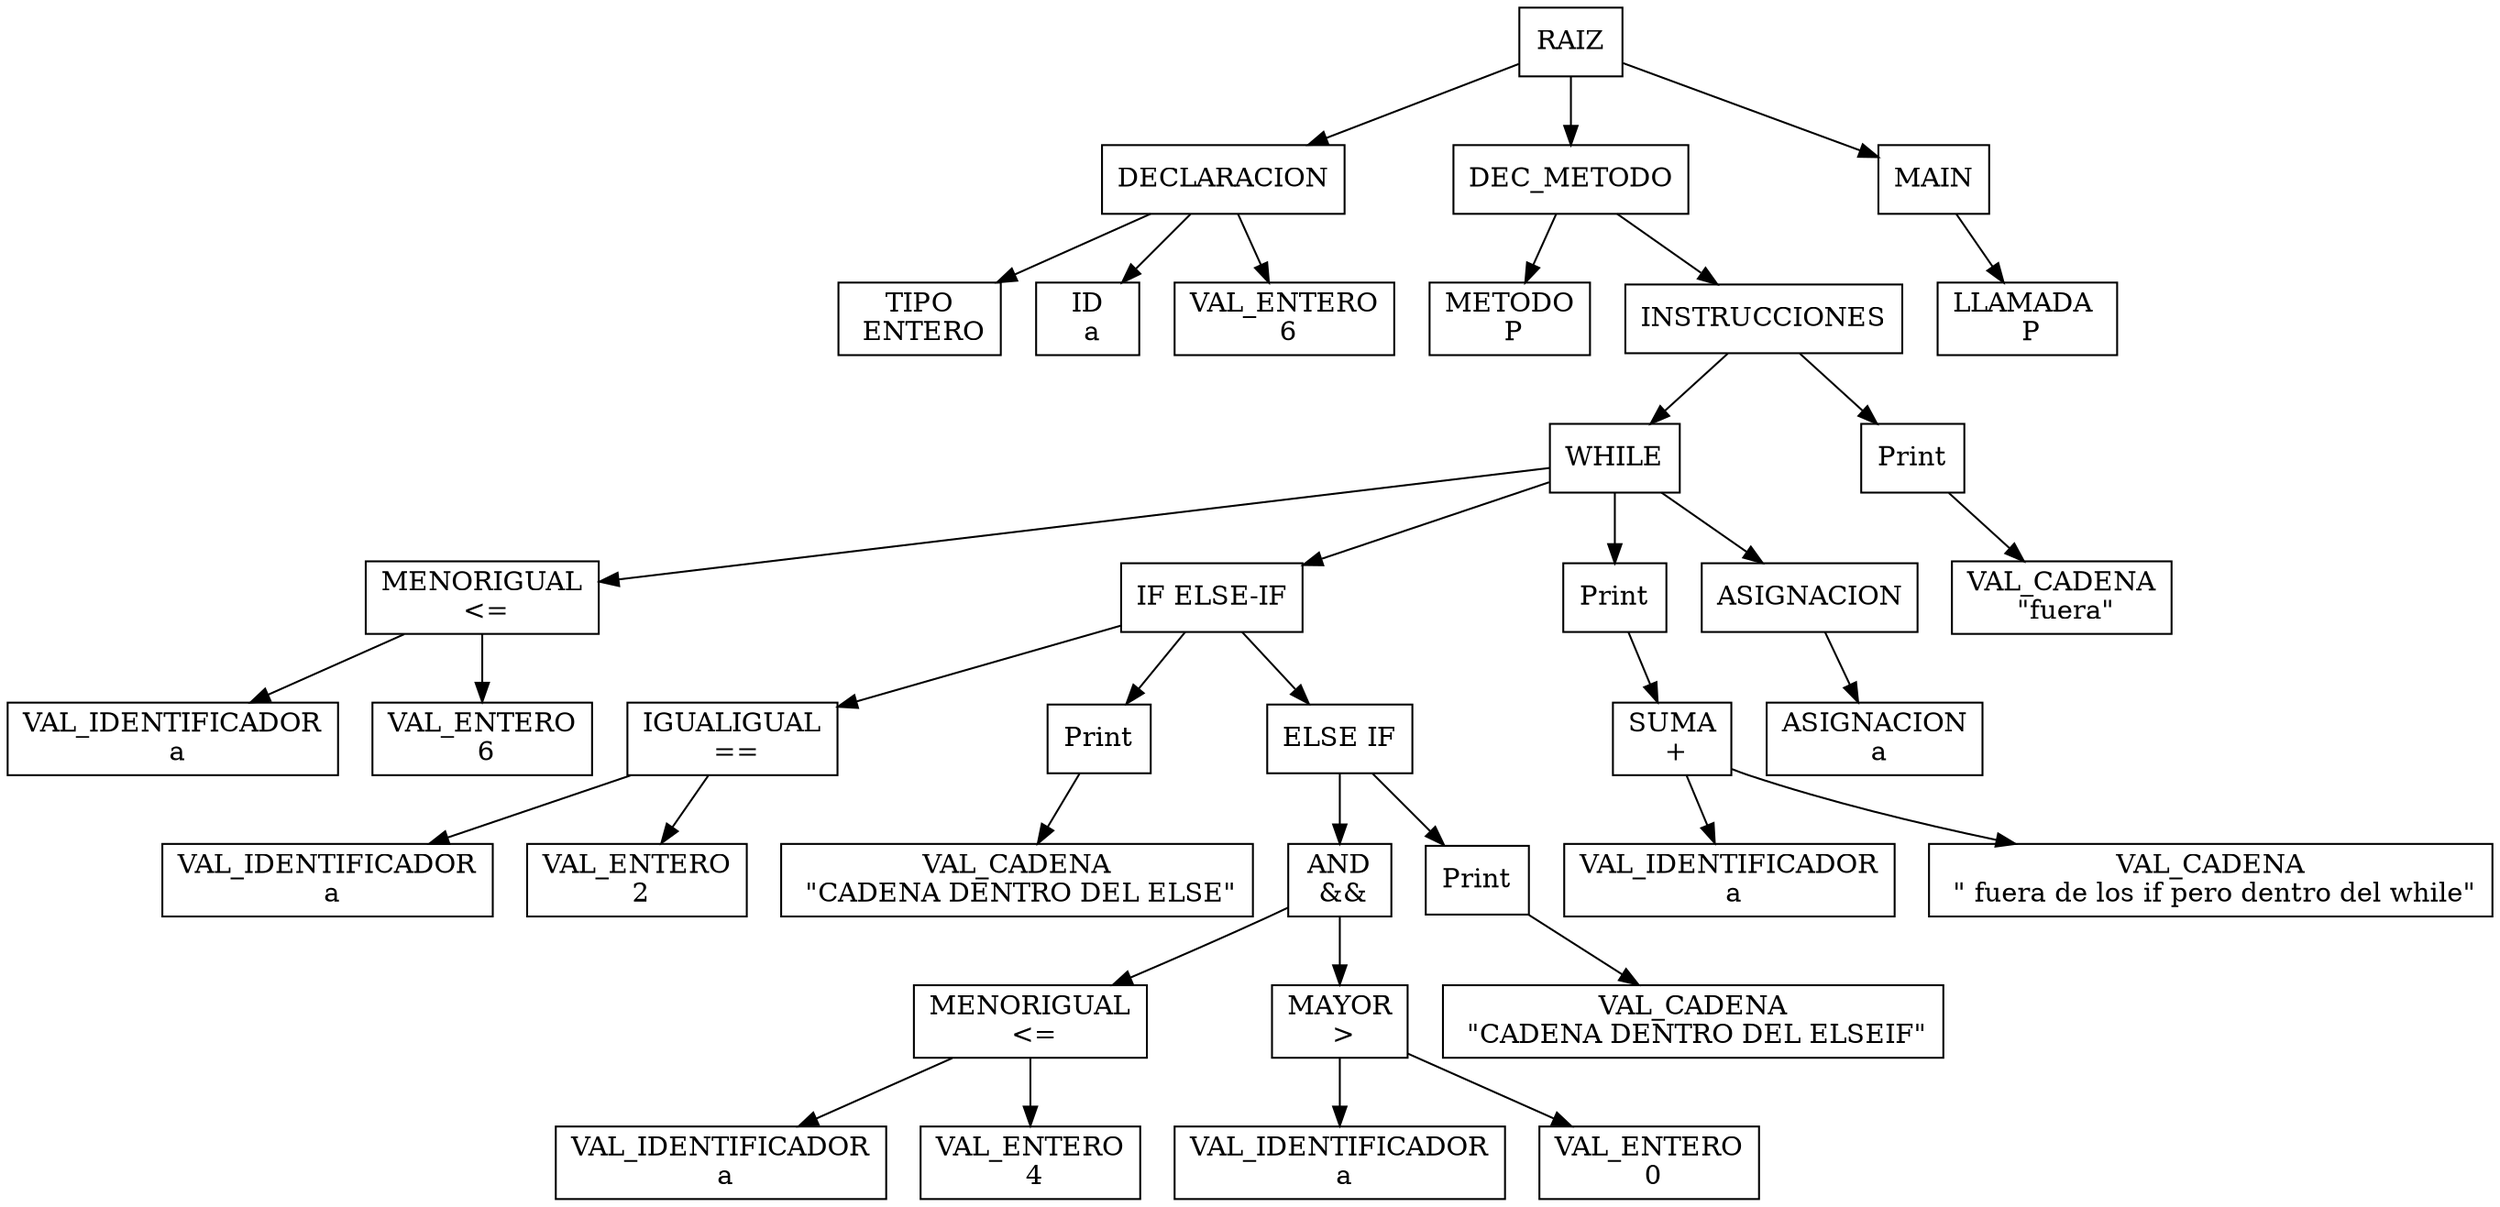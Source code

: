 digraph G {
node [shape="box"]Nodo0[label="RAIZ"];
Nodo1[label="DECLARACION"];
Nodo0->Nodo1;
Nodo2[label="TIPO
 ENTERO"];
Nodo1->Nodo2;
Nodo3[label="ID
 a"];
Nodo1->Nodo3;
Nodo4[label="VAL_ENTERO
 6"];
Nodo1->Nodo4;
Nodo5[label="DEC_METODO"];
Nodo0->Nodo5;
Nodo6[label="METODO
 P"];
Nodo5->Nodo6;
Nodo7[label="INSTRUCCIONES"];
Nodo5->Nodo7;
Nodo8[label="WHILE"];
Nodo7->Nodo8;
Nodo9[label="MENORIGUAL
 <="];
Nodo8->Nodo9;
Nodo10[label="VAL_IDENTIFICADOR
 a"];
Nodo9->Nodo10;
Nodo11[label="VAL_ENTERO
 6"];
Nodo9->Nodo11;
Nodo12[label="IF ELSE-IF"];
Nodo8->Nodo12;
Nodo13[label="IGUALIGUAL
 =="];
Nodo12->Nodo13;
Nodo14[label="VAL_IDENTIFICADOR
 a"];
Nodo13->Nodo14;
Nodo15[label="VAL_ENTERO
 2"];
Nodo13->Nodo15;
Nodo16[label="Print"];
Nodo12->Nodo16;
Nodo17[label="VAL_CADENA
 \"CADENA DENTRO DEL ELSE\""];
Nodo16->Nodo17;
Nodo18[label="ELSE IF"];
Nodo12->Nodo18;
Nodo19[label="AND
 &&"];
Nodo18->Nodo19;
Nodo20[label="MENORIGUAL
 <="];
Nodo19->Nodo20;
Nodo21[label="VAL_IDENTIFICADOR
 a"];
Nodo20->Nodo21;
Nodo22[label="VAL_ENTERO
 4"];
Nodo20->Nodo22;
Nodo23[label="MAYOR
 >"];
Nodo19->Nodo23;
Nodo24[label="VAL_IDENTIFICADOR
 a"];
Nodo23->Nodo24;
Nodo25[label="VAL_ENTERO
 0"];
Nodo23->Nodo25;
Nodo26[label="Print"];
Nodo18->Nodo26;
Nodo27[label="VAL_CADENA
 \"CADENA DENTRO DEL ELSEIF\""];
Nodo26->Nodo27;
Nodo28[label="Print"];
Nodo8->Nodo28;
Nodo29[label="SUMA
 +"];
Nodo28->Nodo29;
Nodo30[label="VAL_IDENTIFICADOR
 a"];
Nodo29->Nodo30;
Nodo31[label="VAL_CADENA
 \" fuera de los if pero dentro del while\""];
Nodo29->Nodo31;
Nodo32[label="ASIGNACION"];
Nodo8->Nodo32;
Nodo33[label="ASIGNACION
 a"];
Nodo32->Nodo33;
Nodo34[label="Print"];
Nodo7->Nodo34;
Nodo35[label="VAL_CADENA
 \"fuera\""];
Nodo34->Nodo35;
Nodo36[label="MAIN"];
Nodo0->Nodo36;
Nodo37[label="LLAMADA 
 P"];
Nodo36->Nodo37;
}